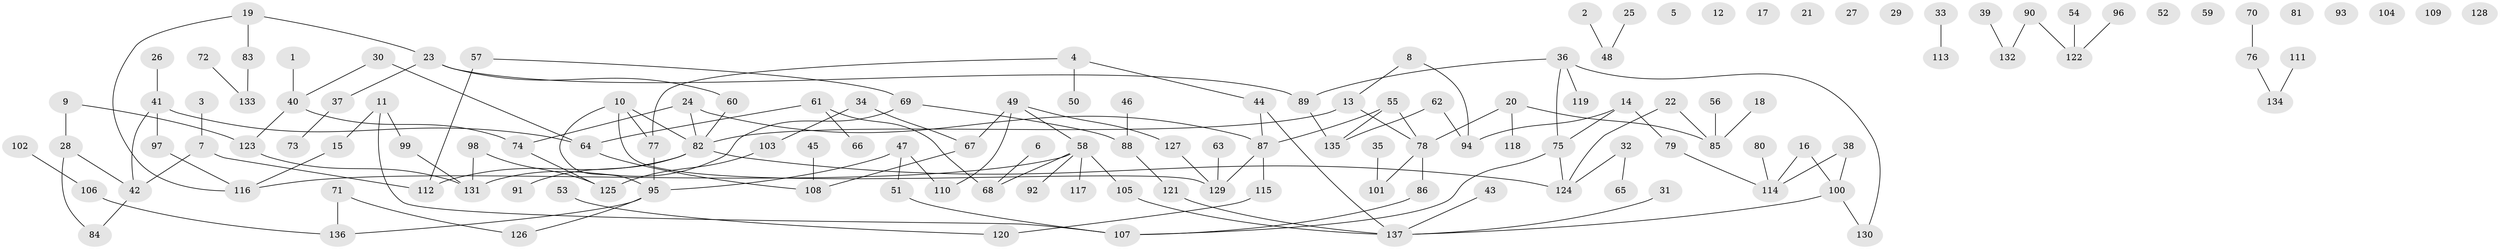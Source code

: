 // coarse degree distribution, {2: 0.23076923076923078, 5: 0.15384615384615385, 3: 0.15384615384615385, 7: 0.11538461538461539, 4: 0.19230769230769232, 1: 0.11538461538461539, 6: 0.038461538461538464}
// Generated by graph-tools (version 1.1) at 2025/35/03/04/25 23:35:57]
// undirected, 137 vertices, 149 edges
graph export_dot {
  node [color=gray90,style=filled];
  1;
  2;
  3;
  4;
  5;
  6;
  7;
  8;
  9;
  10;
  11;
  12;
  13;
  14;
  15;
  16;
  17;
  18;
  19;
  20;
  21;
  22;
  23;
  24;
  25;
  26;
  27;
  28;
  29;
  30;
  31;
  32;
  33;
  34;
  35;
  36;
  37;
  38;
  39;
  40;
  41;
  42;
  43;
  44;
  45;
  46;
  47;
  48;
  49;
  50;
  51;
  52;
  53;
  54;
  55;
  56;
  57;
  58;
  59;
  60;
  61;
  62;
  63;
  64;
  65;
  66;
  67;
  68;
  69;
  70;
  71;
  72;
  73;
  74;
  75;
  76;
  77;
  78;
  79;
  80;
  81;
  82;
  83;
  84;
  85;
  86;
  87;
  88;
  89;
  90;
  91;
  92;
  93;
  94;
  95;
  96;
  97;
  98;
  99;
  100;
  101;
  102;
  103;
  104;
  105;
  106;
  107;
  108;
  109;
  110;
  111;
  112;
  113;
  114;
  115;
  116;
  117;
  118;
  119;
  120;
  121;
  122;
  123;
  124;
  125;
  126;
  127;
  128;
  129;
  130;
  131;
  132;
  133;
  134;
  135;
  136;
  137;
  1 -- 40;
  2 -- 48;
  3 -- 7;
  4 -- 44;
  4 -- 50;
  4 -- 77;
  6 -- 68;
  7 -- 42;
  7 -- 112;
  8 -- 13;
  8 -- 94;
  9 -- 28;
  9 -- 123;
  10 -- 77;
  10 -- 82;
  10 -- 95;
  10 -- 129;
  11 -- 15;
  11 -- 99;
  11 -- 107;
  13 -- 78;
  13 -- 82;
  14 -- 75;
  14 -- 79;
  14 -- 94;
  15 -- 116;
  16 -- 100;
  16 -- 114;
  18 -- 85;
  19 -- 23;
  19 -- 83;
  19 -- 116;
  20 -- 78;
  20 -- 85;
  20 -- 118;
  22 -- 85;
  22 -- 124;
  23 -- 37;
  23 -- 60;
  23 -- 89;
  24 -- 74;
  24 -- 82;
  24 -- 87;
  25 -- 48;
  26 -- 41;
  28 -- 42;
  28 -- 84;
  30 -- 40;
  30 -- 64;
  31 -- 137;
  32 -- 65;
  32 -- 124;
  33 -- 113;
  34 -- 67;
  34 -- 103;
  35 -- 101;
  36 -- 75;
  36 -- 89;
  36 -- 119;
  36 -- 130;
  37 -- 73;
  38 -- 100;
  38 -- 114;
  39 -- 132;
  40 -- 74;
  40 -- 123;
  41 -- 42;
  41 -- 64;
  41 -- 97;
  42 -- 84;
  43 -- 137;
  44 -- 87;
  44 -- 137;
  45 -- 108;
  46 -- 88;
  47 -- 51;
  47 -- 95;
  47 -- 110;
  49 -- 58;
  49 -- 67;
  49 -- 110;
  49 -- 127;
  51 -- 107;
  53 -- 120;
  54 -- 122;
  55 -- 78;
  55 -- 87;
  55 -- 135;
  56 -- 85;
  57 -- 69;
  57 -- 112;
  58 -- 68;
  58 -- 92;
  58 -- 105;
  58 -- 116;
  58 -- 117;
  60 -- 82;
  61 -- 64;
  61 -- 66;
  61 -- 68;
  62 -- 94;
  62 -- 135;
  63 -- 129;
  64 -- 108;
  67 -- 108;
  69 -- 88;
  69 -- 131;
  70 -- 76;
  71 -- 126;
  71 -- 136;
  72 -- 133;
  74 -- 125;
  75 -- 107;
  75 -- 124;
  76 -- 134;
  77 -- 95;
  78 -- 86;
  78 -- 101;
  79 -- 114;
  80 -- 114;
  82 -- 91;
  82 -- 112;
  82 -- 124;
  83 -- 133;
  86 -- 107;
  87 -- 115;
  87 -- 129;
  88 -- 121;
  89 -- 135;
  90 -- 122;
  90 -- 132;
  95 -- 126;
  95 -- 136;
  96 -- 122;
  97 -- 116;
  98 -- 125;
  98 -- 131;
  99 -- 131;
  100 -- 130;
  100 -- 137;
  102 -- 106;
  103 -- 125;
  105 -- 137;
  106 -- 136;
  111 -- 134;
  115 -- 120;
  121 -- 137;
  123 -- 131;
  127 -- 129;
}
